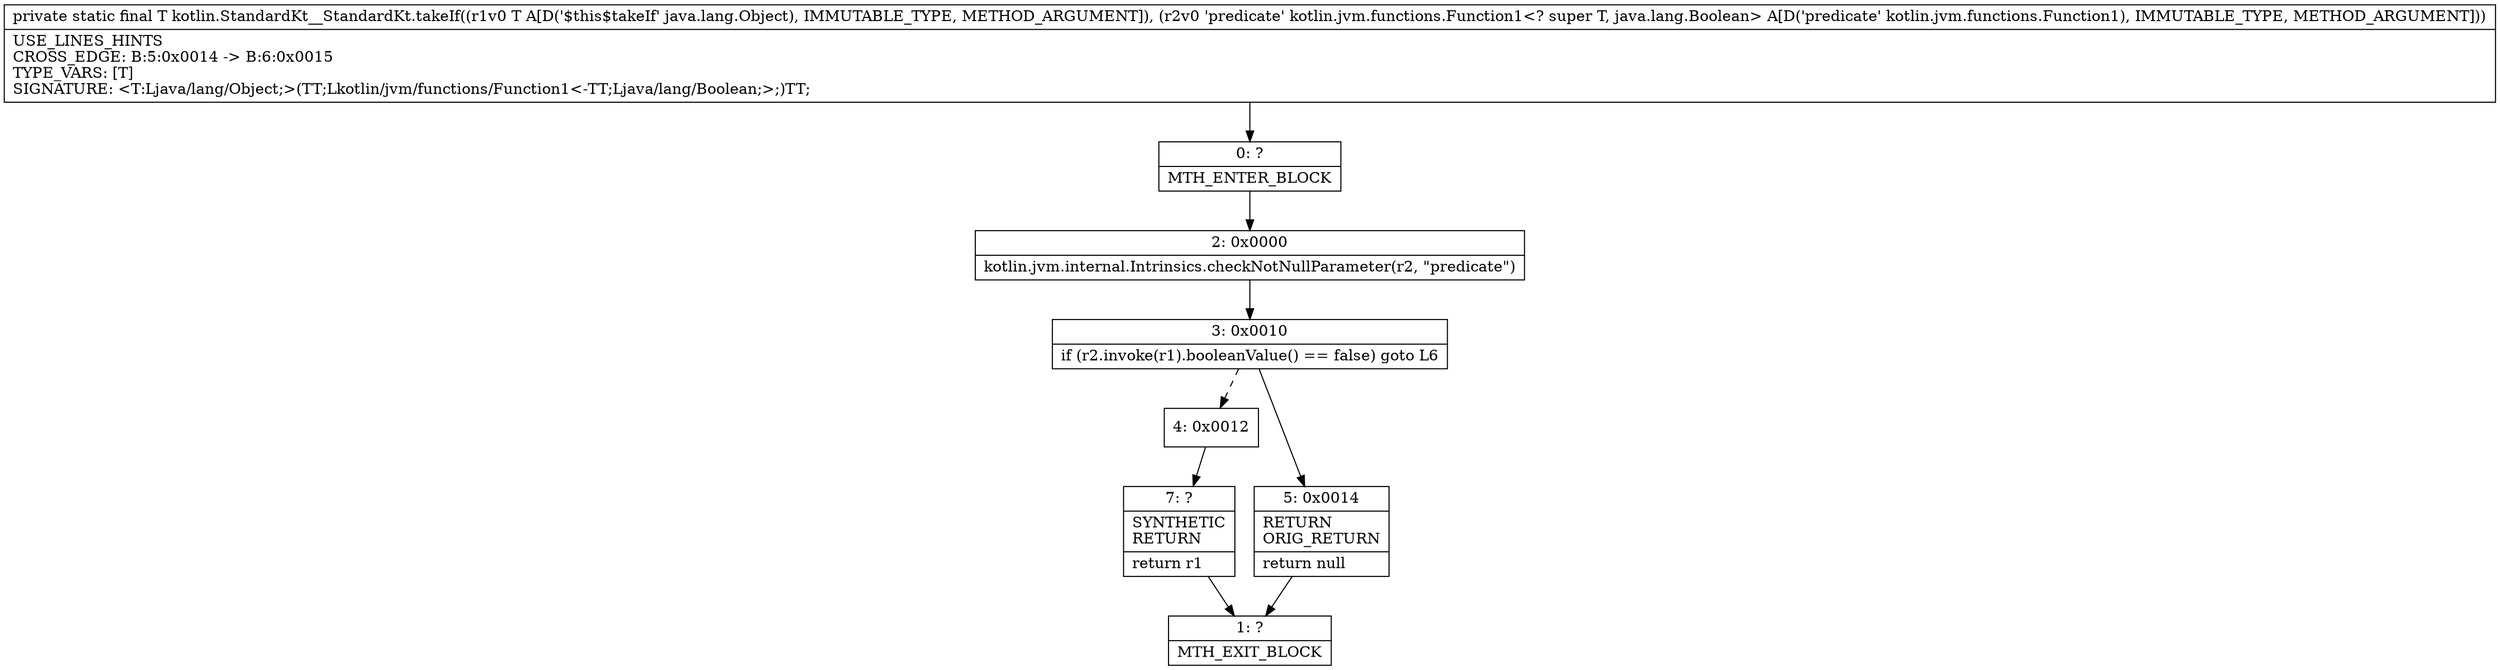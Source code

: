 digraph "CFG forkotlin.StandardKt__StandardKt.takeIf(Ljava\/lang\/Object;Lkotlin\/jvm\/functions\/Function1;)Ljava\/lang\/Object;" {
Node_0 [shape=record,label="{0\:\ ?|MTH_ENTER_BLOCK\l}"];
Node_2 [shape=record,label="{2\:\ 0x0000|kotlin.jvm.internal.Intrinsics.checkNotNullParameter(r2, \"predicate\")\l}"];
Node_3 [shape=record,label="{3\:\ 0x0010|if (r2.invoke(r1).booleanValue() == false) goto L6\l}"];
Node_4 [shape=record,label="{4\:\ 0x0012}"];
Node_7 [shape=record,label="{7\:\ ?|SYNTHETIC\lRETURN\l|return r1\l}"];
Node_1 [shape=record,label="{1\:\ ?|MTH_EXIT_BLOCK\l}"];
Node_5 [shape=record,label="{5\:\ 0x0014|RETURN\lORIG_RETURN\l|return null\l}"];
MethodNode[shape=record,label="{private static final T kotlin.StandardKt__StandardKt.takeIf((r1v0 T A[D('$this$takeIf' java.lang.Object), IMMUTABLE_TYPE, METHOD_ARGUMENT]), (r2v0 'predicate' kotlin.jvm.functions.Function1\<? super T, java.lang.Boolean\> A[D('predicate' kotlin.jvm.functions.Function1), IMMUTABLE_TYPE, METHOD_ARGUMENT]))  | USE_LINES_HINTS\lCROSS_EDGE: B:5:0x0014 \-\> B:6:0x0015\lTYPE_VARS: [T]\lSIGNATURE: \<T:Ljava\/lang\/Object;\>(TT;Lkotlin\/jvm\/functions\/Function1\<\-TT;Ljava\/lang\/Boolean;\>;)TT;\l}"];
MethodNode -> Node_0;Node_0 -> Node_2;
Node_2 -> Node_3;
Node_3 -> Node_4[style=dashed];
Node_3 -> Node_5;
Node_4 -> Node_7;
Node_7 -> Node_1;
Node_5 -> Node_1;
}


